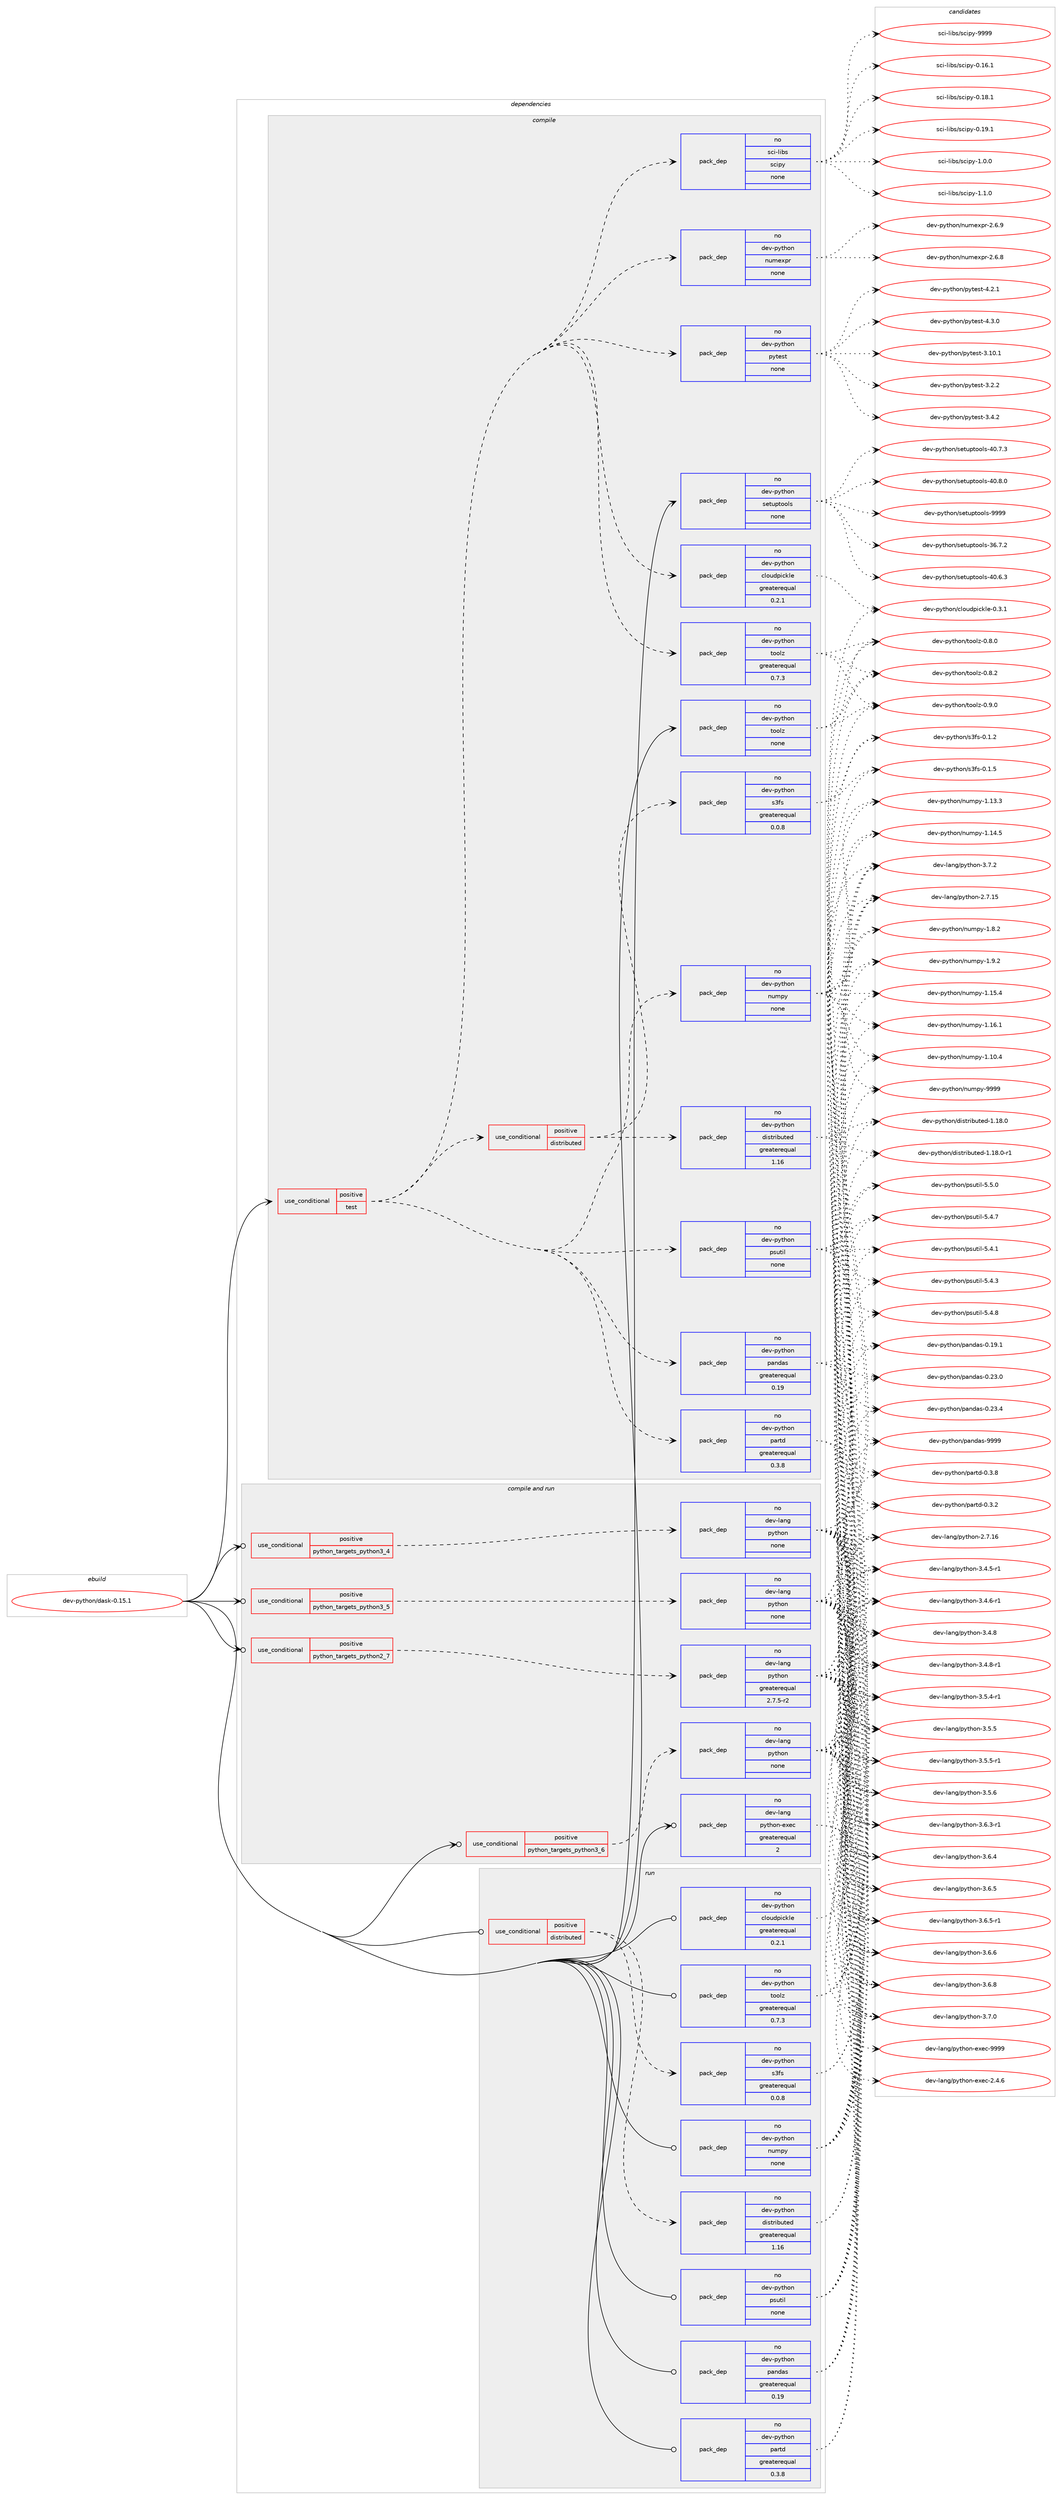 digraph prolog {

# *************
# Graph options
# *************

newrank=true;
concentrate=true;
compound=true;
graph [rankdir=LR,fontname=Helvetica,fontsize=10,ranksep=1.5];#, ranksep=2.5, nodesep=0.2];
edge  [arrowhead=vee];
node  [fontname=Helvetica,fontsize=10];

# **********
# The ebuild
# **********

subgraph cluster_leftcol {
color=gray;
rank=same;
label=<<i>ebuild</i>>;
id [label="dev-python/dask-0.15.1", color=red, width=4, href="../dev-python/dask-0.15.1.svg"];
}

# ****************
# The dependencies
# ****************

subgraph cluster_midcol {
color=gray;
label=<<i>dependencies</i>>;
subgraph cluster_compile {
fillcolor="#eeeeee";
style=filled;
label=<<i>compile</i>>;
subgraph cond373064 {
dependency1405233 [label=<<TABLE BORDER="0" CELLBORDER="1" CELLSPACING="0" CELLPADDING="4"><TR><TD ROWSPAN="3" CELLPADDING="10">use_conditional</TD></TR><TR><TD>positive</TD></TR><TR><TD>test</TD></TR></TABLE>>, shape=none, color=red];
subgraph pack1008924 {
dependency1405234 [label=<<TABLE BORDER="0" CELLBORDER="1" CELLSPACING="0" CELLPADDING="4" WIDTH="220"><TR><TD ROWSPAN="6" CELLPADDING="30">pack_dep</TD></TR><TR><TD WIDTH="110">no</TD></TR><TR><TD>dev-python</TD></TR><TR><TD>cloudpickle</TD></TR><TR><TD>greaterequal</TD></TR><TR><TD>0.2.1</TD></TR></TABLE>>, shape=none, color=blue];
}
dependency1405233:e -> dependency1405234:w [weight=20,style="dashed",arrowhead="vee"];
subgraph pack1008925 {
dependency1405235 [label=<<TABLE BORDER="0" CELLBORDER="1" CELLSPACING="0" CELLPADDING="4" WIDTH="220"><TR><TD ROWSPAN="6" CELLPADDING="30">pack_dep</TD></TR><TR><TD WIDTH="110">no</TD></TR><TR><TD>dev-python</TD></TR><TR><TD>numpy</TD></TR><TR><TD>none</TD></TR><TR><TD></TD></TR></TABLE>>, shape=none, color=blue];
}
dependency1405233:e -> dependency1405235:w [weight=20,style="dashed",arrowhead="vee"];
subgraph pack1008926 {
dependency1405236 [label=<<TABLE BORDER="0" CELLBORDER="1" CELLSPACING="0" CELLPADDING="4" WIDTH="220"><TR><TD ROWSPAN="6" CELLPADDING="30">pack_dep</TD></TR><TR><TD WIDTH="110">no</TD></TR><TR><TD>dev-python</TD></TR><TR><TD>pandas</TD></TR><TR><TD>greaterequal</TD></TR><TR><TD>0.19</TD></TR></TABLE>>, shape=none, color=blue];
}
dependency1405233:e -> dependency1405236:w [weight=20,style="dashed",arrowhead="vee"];
subgraph pack1008927 {
dependency1405237 [label=<<TABLE BORDER="0" CELLBORDER="1" CELLSPACING="0" CELLPADDING="4" WIDTH="220"><TR><TD ROWSPAN="6" CELLPADDING="30">pack_dep</TD></TR><TR><TD WIDTH="110">no</TD></TR><TR><TD>dev-python</TD></TR><TR><TD>partd</TD></TR><TR><TD>greaterequal</TD></TR><TR><TD>0.3.8</TD></TR></TABLE>>, shape=none, color=blue];
}
dependency1405233:e -> dependency1405237:w [weight=20,style="dashed",arrowhead="vee"];
subgraph pack1008928 {
dependency1405238 [label=<<TABLE BORDER="0" CELLBORDER="1" CELLSPACING="0" CELLPADDING="4" WIDTH="220"><TR><TD ROWSPAN="6" CELLPADDING="30">pack_dep</TD></TR><TR><TD WIDTH="110">no</TD></TR><TR><TD>dev-python</TD></TR><TR><TD>psutil</TD></TR><TR><TD>none</TD></TR><TR><TD></TD></TR></TABLE>>, shape=none, color=blue];
}
dependency1405233:e -> dependency1405238:w [weight=20,style="dashed",arrowhead="vee"];
subgraph pack1008929 {
dependency1405239 [label=<<TABLE BORDER="0" CELLBORDER="1" CELLSPACING="0" CELLPADDING="4" WIDTH="220"><TR><TD ROWSPAN="6" CELLPADDING="30">pack_dep</TD></TR><TR><TD WIDTH="110">no</TD></TR><TR><TD>dev-python</TD></TR><TR><TD>toolz</TD></TR><TR><TD>greaterequal</TD></TR><TR><TD>0.7.3</TD></TR></TABLE>>, shape=none, color=blue];
}
dependency1405233:e -> dependency1405239:w [weight=20,style="dashed",arrowhead="vee"];
subgraph cond373065 {
dependency1405240 [label=<<TABLE BORDER="0" CELLBORDER="1" CELLSPACING="0" CELLPADDING="4"><TR><TD ROWSPAN="3" CELLPADDING="10">use_conditional</TD></TR><TR><TD>positive</TD></TR><TR><TD>distributed</TD></TR></TABLE>>, shape=none, color=red];
subgraph pack1008930 {
dependency1405241 [label=<<TABLE BORDER="0" CELLBORDER="1" CELLSPACING="0" CELLPADDING="4" WIDTH="220"><TR><TD ROWSPAN="6" CELLPADDING="30">pack_dep</TD></TR><TR><TD WIDTH="110">no</TD></TR><TR><TD>dev-python</TD></TR><TR><TD>distributed</TD></TR><TR><TD>greaterequal</TD></TR><TR><TD>1.16</TD></TR></TABLE>>, shape=none, color=blue];
}
dependency1405240:e -> dependency1405241:w [weight=20,style="dashed",arrowhead="vee"];
subgraph pack1008931 {
dependency1405242 [label=<<TABLE BORDER="0" CELLBORDER="1" CELLSPACING="0" CELLPADDING="4" WIDTH="220"><TR><TD ROWSPAN="6" CELLPADDING="30">pack_dep</TD></TR><TR><TD WIDTH="110">no</TD></TR><TR><TD>dev-python</TD></TR><TR><TD>s3fs</TD></TR><TR><TD>greaterequal</TD></TR><TR><TD>0.0.8</TD></TR></TABLE>>, shape=none, color=blue];
}
dependency1405240:e -> dependency1405242:w [weight=20,style="dashed",arrowhead="vee"];
}
dependency1405233:e -> dependency1405240:w [weight=20,style="dashed",arrowhead="vee"];
subgraph pack1008932 {
dependency1405243 [label=<<TABLE BORDER="0" CELLBORDER="1" CELLSPACING="0" CELLPADDING="4" WIDTH="220"><TR><TD ROWSPAN="6" CELLPADDING="30">pack_dep</TD></TR><TR><TD WIDTH="110">no</TD></TR><TR><TD>dev-python</TD></TR><TR><TD>pytest</TD></TR><TR><TD>none</TD></TR><TR><TD></TD></TR></TABLE>>, shape=none, color=blue];
}
dependency1405233:e -> dependency1405243:w [weight=20,style="dashed",arrowhead="vee"];
subgraph pack1008933 {
dependency1405244 [label=<<TABLE BORDER="0" CELLBORDER="1" CELLSPACING="0" CELLPADDING="4" WIDTH="220"><TR><TD ROWSPAN="6" CELLPADDING="30">pack_dep</TD></TR><TR><TD WIDTH="110">no</TD></TR><TR><TD>dev-python</TD></TR><TR><TD>numexpr</TD></TR><TR><TD>none</TD></TR><TR><TD></TD></TR></TABLE>>, shape=none, color=blue];
}
dependency1405233:e -> dependency1405244:w [weight=20,style="dashed",arrowhead="vee"];
subgraph pack1008934 {
dependency1405245 [label=<<TABLE BORDER="0" CELLBORDER="1" CELLSPACING="0" CELLPADDING="4" WIDTH="220"><TR><TD ROWSPAN="6" CELLPADDING="30">pack_dep</TD></TR><TR><TD WIDTH="110">no</TD></TR><TR><TD>sci-libs</TD></TR><TR><TD>scipy</TD></TR><TR><TD>none</TD></TR><TR><TD></TD></TR></TABLE>>, shape=none, color=blue];
}
dependency1405233:e -> dependency1405245:w [weight=20,style="dashed",arrowhead="vee"];
}
id:e -> dependency1405233:w [weight=20,style="solid",arrowhead="vee"];
subgraph pack1008935 {
dependency1405246 [label=<<TABLE BORDER="0" CELLBORDER="1" CELLSPACING="0" CELLPADDING="4" WIDTH="220"><TR><TD ROWSPAN="6" CELLPADDING="30">pack_dep</TD></TR><TR><TD WIDTH="110">no</TD></TR><TR><TD>dev-python</TD></TR><TR><TD>setuptools</TD></TR><TR><TD>none</TD></TR><TR><TD></TD></TR></TABLE>>, shape=none, color=blue];
}
id:e -> dependency1405246:w [weight=20,style="solid",arrowhead="vee"];
subgraph pack1008936 {
dependency1405247 [label=<<TABLE BORDER="0" CELLBORDER="1" CELLSPACING="0" CELLPADDING="4" WIDTH="220"><TR><TD ROWSPAN="6" CELLPADDING="30">pack_dep</TD></TR><TR><TD WIDTH="110">no</TD></TR><TR><TD>dev-python</TD></TR><TR><TD>toolz</TD></TR><TR><TD>none</TD></TR><TR><TD></TD></TR></TABLE>>, shape=none, color=blue];
}
id:e -> dependency1405247:w [weight=20,style="solid",arrowhead="vee"];
}
subgraph cluster_compileandrun {
fillcolor="#eeeeee";
style=filled;
label=<<i>compile and run</i>>;
subgraph cond373066 {
dependency1405248 [label=<<TABLE BORDER="0" CELLBORDER="1" CELLSPACING="0" CELLPADDING="4"><TR><TD ROWSPAN="3" CELLPADDING="10">use_conditional</TD></TR><TR><TD>positive</TD></TR><TR><TD>python_targets_python2_7</TD></TR></TABLE>>, shape=none, color=red];
subgraph pack1008937 {
dependency1405249 [label=<<TABLE BORDER="0" CELLBORDER="1" CELLSPACING="0" CELLPADDING="4" WIDTH="220"><TR><TD ROWSPAN="6" CELLPADDING="30">pack_dep</TD></TR><TR><TD WIDTH="110">no</TD></TR><TR><TD>dev-lang</TD></TR><TR><TD>python</TD></TR><TR><TD>greaterequal</TD></TR><TR><TD>2.7.5-r2</TD></TR></TABLE>>, shape=none, color=blue];
}
dependency1405248:e -> dependency1405249:w [weight=20,style="dashed",arrowhead="vee"];
}
id:e -> dependency1405248:w [weight=20,style="solid",arrowhead="odotvee"];
subgraph cond373067 {
dependency1405250 [label=<<TABLE BORDER="0" CELLBORDER="1" CELLSPACING="0" CELLPADDING="4"><TR><TD ROWSPAN="3" CELLPADDING="10">use_conditional</TD></TR><TR><TD>positive</TD></TR><TR><TD>python_targets_python3_4</TD></TR></TABLE>>, shape=none, color=red];
subgraph pack1008938 {
dependency1405251 [label=<<TABLE BORDER="0" CELLBORDER="1" CELLSPACING="0" CELLPADDING="4" WIDTH="220"><TR><TD ROWSPAN="6" CELLPADDING="30">pack_dep</TD></TR><TR><TD WIDTH="110">no</TD></TR><TR><TD>dev-lang</TD></TR><TR><TD>python</TD></TR><TR><TD>none</TD></TR><TR><TD></TD></TR></TABLE>>, shape=none, color=blue];
}
dependency1405250:e -> dependency1405251:w [weight=20,style="dashed",arrowhead="vee"];
}
id:e -> dependency1405250:w [weight=20,style="solid",arrowhead="odotvee"];
subgraph cond373068 {
dependency1405252 [label=<<TABLE BORDER="0" CELLBORDER="1" CELLSPACING="0" CELLPADDING="4"><TR><TD ROWSPAN="3" CELLPADDING="10">use_conditional</TD></TR><TR><TD>positive</TD></TR><TR><TD>python_targets_python3_5</TD></TR></TABLE>>, shape=none, color=red];
subgraph pack1008939 {
dependency1405253 [label=<<TABLE BORDER="0" CELLBORDER="1" CELLSPACING="0" CELLPADDING="4" WIDTH="220"><TR><TD ROWSPAN="6" CELLPADDING="30">pack_dep</TD></TR><TR><TD WIDTH="110">no</TD></TR><TR><TD>dev-lang</TD></TR><TR><TD>python</TD></TR><TR><TD>none</TD></TR><TR><TD></TD></TR></TABLE>>, shape=none, color=blue];
}
dependency1405252:e -> dependency1405253:w [weight=20,style="dashed",arrowhead="vee"];
}
id:e -> dependency1405252:w [weight=20,style="solid",arrowhead="odotvee"];
subgraph cond373069 {
dependency1405254 [label=<<TABLE BORDER="0" CELLBORDER="1" CELLSPACING="0" CELLPADDING="4"><TR><TD ROWSPAN="3" CELLPADDING="10">use_conditional</TD></TR><TR><TD>positive</TD></TR><TR><TD>python_targets_python3_6</TD></TR></TABLE>>, shape=none, color=red];
subgraph pack1008940 {
dependency1405255 [label=<<TABLE BORDER="0" CELLBORDER="1" CELLSPACING="0" CELLPADDING="4" WIDTH="220"><TR><TD ROWSPAN="6" CELLPADDING="30">pack_dep</TD></TR><TR><TD WIDTH="110">no</TD></TR><TR><TD>dev-lang</TD></TR><TR><TD>python</TD></TR><TR><TD>none</TD></TR><TR><TD></TD></TR></TABLE>>, shape=none, color=blue];
}
dependency1405254:e -> dependency1405255:w [weight=20,style="dashed",arrowhead="vee"];
}
id:e -> dependency1405254:w [weight=20,style="solid",arrowhead="odotvee"];
subgraph pack1008941 {
dependency1405256 [label=<<TABLE BORDER="0" CELLBORDER="1" CELLSPACING="0" CELLPADDING="4" WIDTH="220"><TR><TD ROWSPAN="6" CELLPADDING="30">pack_dep</TD></TR><TR><TD WIDTH="110">no</TD></TR><TR><TD>dev-lang</TD></TR><TR><TD>python-exec</TD></TR><TR><TD>greaterequal</TD></TR><TR><TD>2</TD></TR></TABLE>>, shape=none, color=blue];
}
id:e -> dependency1405256:w [weight=20,style="solid",arrowhead="odotvee"];
}
subgraph cluster_run {
fillcolor="#eeeeee";
style=filled;
label=<<i>run</i>>;
subgraph cond373070 {
dependency1405257 [label=<<TABLE BORDER="0" CELLBORDER="1" CELLSPACING="0" CELLPADDING="4"><TR><TD ROWSPAN="3" CELLPADDING="10">use_conditional</TD></TR><TR><TD>positive</TD></TR><TR><TD>distributed</TD></TR></TABLE>>, shape=none, color=red];
subgraph pack1008942 {
dependency1405258 [label=<<TABLE BORDER="0" CELLBORDER="1" CELLSPACING="0" CELLPADDING="4" WIDTH="220"><TR><TD ROWSPAN="6" CELLPADDING="30">pack_dep</TD></TR><TR><TD WIDTH="110">no</TD></TR><TR><TD>dev-python</TD></TR><TR><TD>distributed</TD></TR><TR><TD>greaterequal</TD></TR><TR><TD>1.16</TD></TR></TABLE>>, shape=none, color=blue];
}
dependency1405257:e -> dependency1405258:w [weight=20,style="dashed",arrowhead="vee"];
subgraph pack1008943 {
dependency1405259 [label=<<TABLE BORDER="0" CELLBORDER="1" CELLSPACING="0" CELLPADDING="4" WIDTH="220"><TR><TD ROWSPAN="6" CELLPADDING="30">pack_dep</TD></TR><TR><TD WIDTH="110">no</TD></TR><TR><TD>dev-python</TD></TR><TR><TD>s3fs</TD></TR><TR><TD>greaterequal</TD></TR><TR><TD>0.0.8</TD></TR></TABLE>>, shape=none, color=blue];
}
dependency1405257:e -> dependency1405259:w [weight=20,style="dashed",arrowhead="vee"];
}
id:e -> dependency1405257:w [weight=20,style="solid",arrowhead="odot"];
subgraph pack1008944 {
dependency1405260 [label=<<TABLE BORDER="0" CELLBORDER="1" CELLSPACING="0" CELLPADDING="4" WIDTH="220"><TR><TD ROWSPAN="6" CELLPADDING="30">pack_dep</TD></TR><TR><TD WIDTH="110">no</TD></TR><TR><TD>dev-python</TD></TR><TR><TD>cloudpickle</TD></TR><TR><TD>greaterequal</TD></TR><TR><TD>0.2.1</TD></TR></TABLE>>, shape=none, color=blue];
}
id:e -> dependency1405260:w [weight=20,style="solid",arrowhead="odot"];
subgraph pack1008945 {
dependency1405261 [label=<<TABLE BORDER="0" CELLBORDER="1" CELLSPACING="0" CELLPADDING="4" WIDTH="220"><TR><TD ROWSPAN="6" CELLPADDING="30">pack_dep</TD></TR><TR><TD WIDTH="110">no</TD></TR><TR><TD>dev-python</TD></TR><TR><TD>numpy</TD></TR><TR><TD>none</TD></TR><TR><TD></TD></TR></TABLE>>, shape=none, color=blue];
}
id:e -> dependency1405261:w [weight=20,style="solid",arrowhead="odot"];
subgraph pack1008946 {
dependency1405262 [label=<<TABLE BORDER="0" CELLBORDER="1" CELLSPACING="0" CELLPADDING="4" WIDTH="220"><TR><TD ROWSPAN="6" CELLPADDING="30">pack_dep</TD></TR><TR><TD WIDTH="110">no</TD></TR><TR><TD>dev-python</TD></TR><TR><TD>pandas</TD></TR><TR><TD>greaterequal</TD></TR><TR><TD>0.19</TD></TR></TABLE>>, shape=none, color=blue];
}
id:e -> dependency1405262:w [weight=20,style="solid",arrowhead="odot"];
subgraph pack1008947 {
dependency1405263 [label=<<TABLE BORDER="0" CELLBORDER="1" CELLSPACING="0" CELLPADDING="4" WIDTH="220"><TR><TD ROWSPAN="6" CELLPADDING="30">pack_dep</TD></TR><TR><TD WIDTH="110">no</TD></TR><TR><TD>dev-python</TD></TR><TR><TD>partd</TD></TR><TR><TD>greaterequal</TD></TR><TR><TD>0.3.8</TD></TR></TABLE>>, shape=none, color=blue];
}
id:e -> dependency1405263:w [weight=20,style="solid",arrowhead="odot"];
subgraph pack1008948 {
dependency1405264 [label=<<TABLE BORDER="0" CELLBORDER="1" CELLSPACING="0" CELLPADDING="4" WIDTH="220"><TR><TD ROWSPAN="6" CELLPADDING="30">pack_dep</TD></TR><TR><TD WIDTH="110">no</TD></TR><TR><TD>dev-python</TD></TR><TR><TD>psutil</TD></TR><TR><TD>none</TD></TR><TR><TD></TD></TR></TABLE>>, shape=none, color=blue];
}
id:e -> dependency1405264:w [weight=20,style="solid",arrowhead="odot"];
subgraph pack1008949 {
dependency1405265 [label=<<TABLE BORDER="0" CELLBORDER="1" CELLSPACING="0" CELLPADDING="4" WIDTH="220"><TR><TD ROWSPAN="6" CELLPADDING="30">pack_dep</TD></TR><TR><TD WIDTH="110">no</TD></TR><TR><TD>dev-python</TD></TR><TR><TD>toolz</TD></TR><TR><TD>greaterequal</TD></TR><TR><TD>0.7.3</TD></TR></TABLE>>, shape=none, color=blue];
}
id:e -> dependency1405265:w [weight=20,style="solid",arrowhead="odot"];
}
}

# **************
# The candidates
# **************

subgraph cluster_choices {
rank=same;
color=gray;
label=<<i>candidates</i>>;

subgraph choice1008924 {
color=black;
nodesep=1;
choice10010111845112121116104111110479910811111710011210599107108101454846514649 [label="dev-python/cloudpickle-0.3.1", color=red, width=4,href="../dev-python/cloudpickle-0.3.1.svg"];
dependency1405234:e -> choice10010111845112121116104111110479910811111710011210599107108101454846514649:w [style=dotted,weight="100"];
}
subgraph choice1008925 {
color=black;
nodesep=1;
choice100101118451121211161041111104711011710911212145494649484652 [label="dev-python/numpy-1.10.4", color=red, width=4,href="../dev-python/numpy-1.10.4.svg"];
choice100101118451121211161041111104711011710911212145494649514651 [label="dev-python/numpy-1.13.3", color=red, width=4,href="../dev-python/numpy-1.13.3.svg"];
choice100101118451121211161041111104711011710911212145494649524653 [label="dev-python/numpy-1.14.5", color=red, width=4,href="../dev-python/numpy-1.14.5.svg"];
choice100101118451121211161041111104711011710911212145494649534652 [label="dev-python/numpy-1.15.4", color=red, width=4,href="../dev-python/numpy-1.15.4.svg"];
choice100101118451121211161041111104711011710911212145494649544649 [label="dev-python/numpy-1.16.1", color=red, width=4,href="../dev-python/numpy-1.16.1.svg"];
choice1001011184511212111610411111047110117109112121454946564650 [label="dev-python/numpy-1.8.2", color=red, width=4,href="../dev-python/numpy-1.8.2.svg"];
choice1001011184511212111610411111047110117109112121454946574650 [label="dev-python/numpy-1.9.2", color=red, width=4,href="../dev-python/numpy-1.9.2.svg"];
choice10010111845112121116104111110471101171091121214557575757 [label="dev-python/numpy-9999", color=red, width=4,href="../dev-python/numpy-9999.svg"];
dependency1405235:e -> choice100101118451121211161041111104711011710911212145494649484652:w [style=dotted,weight="100"];
dependency1405235:e -> choice100101118451121211161041111104711011710911212145494649514651:w [style=dotted,weight="100"];
dependency1405235:e -> choice100101118451121211161041111104711011710911212145494649524653:w [style=dotted,weight="100"];
dependency1405235:e -> choice100101118451121211161041111104711011710911212145494649534652:w [style=dotted,weight="100"];
dependency1405235:e -> choice100101118451121211161041111104711011710911212145494649544649:w [style=dotted,weight="100"];
dependency1405235:e -> choice1001011184511212111610411111047110117109112121454946564650:w [style=dotted,weight="100"];
dependency1405235:e -> choice1001011184511212111610411111047110117109112121454946574650:w [style=dotted,weight="100"];
dependency1405235:e -> choice10010111845112121116104111110471101171091121214557575757:w [style=dotted,weight="100"];
}
subgraph choice1008926 {
color=black;
nodesep=1;
choice1001011184511212111610411111047112971101009711545484649574649 [label="dev-python/pandas-0.19.1", color=red, width=4,href="../dev-python/pandas-0.19.1.svg"];
choice1001011184511212111610411111047112971101009711545484650514648 [label="dev-python/pandas-0.23.0", color=red, width=4,href="../dev-python/pandas-0.23.0.svg"];
choice1001011184511212111610411111047112971101009711545484650514652 [label="dev-python/pandas-0.23.4", color=red, width=4,href="../dev-python/pandas-0.23.4.svg"];
choice100101118451121211161041111104711297110100971154557575757 [label="dev-python/pandas-9999", color=red, width=4,href="../dev-python/pandas-9999.svg"];
dependency1405236:e -> choice1001011184511212111610411111047112971101009711545484649574649:w [style=dotted,weight="100"];
dependency1405236:e -> choice1001011184511212111610411111047112971101009711545484650514648:w [style=dotted,weight="100"];
dependency1405236:e -> choice1001011184511212111610411111047112971101009711545484650514652:w [style=dotted,weight="100"];
dependency1405236:e -> choice100101118451121211161041111104711297110100971154557575757:w [style=dotted,weight="100"];
}
subgraph choice1008927 {
color=black;
nodesep=1;
choice100101118451121211161041111104711297114116100454846514650 [label="dev-python/partd-0.3.2", color=red, width=4,href="../dev-python/partd-0.3.2.svg"];
choice100101118451121211161041111104711297114116100454846514656 [label="dev-python/partd-0.3.8", color=red, width=4,href="../dev-python/partd-0.3.8.svg"];
dependency1405237:e -> choice100101118451121211161041111104711297114116100454846514650:w [style=dotted,weight="100"];
dependency1405237:e -> choice100101118451121211161041111104711297114116100454846514656:w [style=dotted,weight="100"];
}
subgraph choice1008928 {
color=black;
nodesep=1;
choice1001011184511212111610411111047112115117116105108455346524649 [label="dev-python/psutil-5.4.1", color=red, width=4,href="../dev-python/psutil-5.4.1.svg"];
choice1001011184511212111610411111047112115117116105108455346524651 [label="dev-python/psutil-5.4.3", color=red, width=4,href="../dev-python/psutil-5.4.3.svg"];
choice1001011184511212111610411111047112115117116105108455346524655 [label="dev-python/psutil-5.4.7", color=red, width=4,href="../dev-python/psutil-5.4.7.svg"];
choice1001011184511212111610411111047112115117116105108455346524656 [label="dev-python/psutil-5.4.8", color=red, width=4,href="../dev-python/psutil-5.4.8.svg"];
choice1001011184511212111610411111047112115117116105108455346534648 [label="dev-python/psutil-5.5.0", color=red, width=4,href="../dev-python/psutil-5.5.0.svg"];
dependency1405238:e -> choice1001011184511212111610411111047112115117116105108455346524649:w [style=dotted,weight="100"];
dependency1405238:e -> choice1001011184511212111610411111047112115117116105108455346524651:w [style=dotted,weight="100"];
dependency1405238:e -> choice1001011184511212111610411111047112115117116105108455346524655:w [style=dotted,weight="100"];
dependency1405238:e -> choice1001011184511212111610411111047112115117116105108455346524656:w [style=dotted,weight="100"];
dependency1405238:e -> choice1001011184511212111610411111047112115117116105108455346534648:w [style=dotted,weight="100"];
}
subgraph choice1008929 {
color=black;
nodesep=1;
choice1001011184511212111610411111047116111111108122454846564648 [label="dev-python/toolz-0.8.0", color=red, width=4,href="../dev-python/toolz-0.8.0.svg"];
choice1001011184511212111610411111047116111111108122454846564650 [label="dev-python/toolz-0.8.2", color=red, width=4,href="../dev-python/toolz-0.8.2.svg"];
choice1001011184511212111610411111047116111111108122454846574648 [label="dev-python/toolz-0.9.0", color=red, width=4,href="../dev-python/toolz-0.9.0.svg"];
dependency1405239:e -> choice1001011184511212111610411111047116111111108122454846564648:w [style=dotted,weight="100"];
dependency1405239:e -> choice1001011184511212111610411111047116111111108122454846564650:w [style=dotted,weight="100"];
dependency1405239:e -> choice1001011184511212111610411111047116111111108122454846574648:w [style=dotted,weight="100"];
}
subgraph choice1008930 {
color=black;
nodesep=1;
choice10010111845112121116104111110471001051151161141059811711610110045494649564648 [label="dev-python/distributed-1.18.0", color=red, width=4,href="../dev-python/distributed-1.18.0.svg"];
choice100101118451121211161041111104710010511511611410598117116101100454946495646484511449 [label="dev-python/distributed-1.18.0-r1", color=red, width=4,href="../dev-python/distributed-1.18.0-r1.svg"];
dependency1405241:e -> choice10010111845112121116104111110471001051151161141059811711610110045494649564648:w [style=dotted,weight="100"];
dependency1405241:e -> choice100101118451121211161041111104710010511511611410598117116101100454946495646484511449:w [style=dotted,weight="100"];
}
subgraph choice1008931 {
color=black;
nodesep=1;
choice100101118451121211161041111104711551102115454846494650 [label="dev-python/s3fs-0.1.2", color=red, width=4,href="../dev-python/s3fs-0.1.2.svg"];
choice100101118451121211161041111104711551102115454846494653 [label="dev-python/s3fs-0.1.5", color=red, width=4,href="../dev-python/s3fs-0.1.5.svg"];
dependency1405242:e -> choice100101118451121211161041111104711551102115454846494650:w [style=dotted,weight="100"];
dependency1405242:e -> choice100101118451121211161041111104711551102115454846494653:w [style=dotted,weight="100"];
}
subgraph choice1008932 {
color=black;
nodesep=1;
choice100101118451121211161041111104711212111610111511645514649484649 [label="dev-python/pytest-3.10.1", color=red, width=4,href="../dev-python/pytest-3.10.1.svg"];
choice1001011184511212111610411111047112121116101115116455146504650 [label="dev-python/pytest-3.2.2", color=red, width=4,href="../dev-python/pytest-3.2.2.svg"];
choice1001011184511212111610411111047112121116101115116455146524650 [label="dev-python/pytest-3.4.2", color=red, width=4,href="../dev-python/pytest-3.4.2.svg"];
choice1001011184511212111610411111047112121116101115116455246504649 [label="dev-python/pytest-4.2.1", color=red, width=4,href="../dev-python/pytest-4.2.1.svg"];
choice1001011184511212111610411111047112121116101115116455246514648 [label="dev-python/pytest-4.3.0", color=red, width=4,href="../dev-python/pytest-4.3.0.svg"];
dependency1405243:e -> choice100101118451121211161041111104711212111610111511645514649484649:w [style=dotted,weight="100"];
dependency1405243:e -> choice1001011184511212111610411111047112121116101115116455146504650:w [style=dotted,weight="100"];
dependency1405243:e -> choice1001011184511212111610411111047112121116101115116455146524650:w [style=dotted,weight="100"];
dependency1405243:e -> choice1001011184511212111610411111047112121116101115116455246504649:w [style=dotted,weight="100"];
dependency1405243:e -> choice1001011184511212111610411111047112121116101115116455246514648:w [style=dotted,weight="100"];
}
subgraph choice1008933 {
color=black;
nodesep=1;
choice1001011184511212111610411111047110117109101120112114455046544656 [label="dev-python/numexpr-2.6.8", color=red, width=4,href="../dev-python/numexpr-2.6.8.svg"];
choice1001011184511212111610411111047110117109101120112114455046544657 [label="dev-python/numexpr-2.6.9", color=red, width=4,href="../dev-python/numexpr-2.6.9.svg"];
dependency1405244:e -> choice1001011184511212111610411111047110117109101120112114455046544656:w [style=dotted,weight="100"];
dependency1405244:e -> choice1001011184511212111610411111047110117109101120112114455046544657:w [style=dotted,weight="100"];
}
subgraph choice1008934 {
color=black;
nodesep=1;
choice115991054510810598115471159910511212145484649544649 [label="sci-libs/scipy-0.16.1", color=red, width=4,href="../sci-libs/scipy-0.16.1.svg"];
choice115991054510810598115471159910511212145484649564649 [label="sci-libs/scipy-0.18.1", color=red, width=4,href="../sci-libs/scipy-0.18.1.svg"];
choice115991054510810598115471159910511212145484649574649 [label="sci-libs/scipy-0.19.1", color=red, width=4,href="../sci-libs/scipy-0.19.1.svg"];
choice1159910545108105981154711599105112121454946484648 [label="sci-libs/scipy-1.0.0", color=red, width=4,href="../sci-libs/scipy-1.0.0.svg"];
choice1159910545108105981154711599105112121454946494648 [label="sci-libs/scipy-1.1.0", color=red, width=4,href="../sci-libs/scipy-1.1.0.svg"];
choice11599105451081059811547115991051121214557575757 [label="sci-libs/scipy-9999", color=red, width=4,href="../sci-libs/scipy-9999.svg"];
dependency1405245:e -> choice115991054510810598115471159910511212145484649544649:w [style=dotted,weight="100"];
dependency1405245:e -> choice115991054510810598115471159910511212145484649564649:w [style=dotted,weight="100"];
dependency1405245:e -> choice115991054510810598115471159910511212145484649574649:w [style=dotted,weight="100"];
dependency1405245:e -> choice1159910545108105981154711599105112121454946484648:w [style=dotted,weight="100"];
dependency1405245:e -> choice1159910545108105981154711599105112121454946494648:w [style=dotted,weight="100"];
dependency1405245:e -> choice11599105451081059811547115991051121214557575757:w [style=dotted,weight="100"];
}
subgraph choice1008935 {
color=black;
nodesep=1;
choice100101118451121211161041111104711510111611711211611111110811545515446554650 [label="dev-python/setuptools-36.7.2", color=red, width=4,href="../dev-python/setuptools-36.7.2.svg"];
choice100101118451121211161041111104711510111611711211611111110811545524846544651 [label="dev-python/setuptools-40.6.3", color=red, width=4,href="../dev-python/setuptools-40.6.3.svg"];
choice100101118451121211161041111104711510111611711211611111110811545524846554651 [label="dev-python/setuptools-40.7.3", color=red, width=4,href="../dev-python/setuptools-40.7.3.svg"];
choice100101118451121211161041111104711510111611711211611111110811545524846564648 [label="dev-python/setuptools-40.8.0", color=red, width=4,href="../dev-python/setuptools-40.8.0.svg"];
choice10010111845112121116104111110471151011161171121161111111081154557575757 [label="dev-python/setuptools-9999", color=red, width=4,href="../dev-python/setuptools-9999.svg"];
dependency1405246:e -> choice100101118451121211161041111104711510111611711211611111110811545515446554650:w [style=dotted,weight="100"];
dependency1405246:e -> choice100101118451121211161041111104711510111611711211611111110811545524846544651:w [style=dotted,weight="100"];
dependency1405246:e -> choice100101118451121211161041111104711510111611711211611111110811545524846554651:w [style=dotted,weight="100"];
dependency1405246:e -> choice100101118451121211161041111104711510111611711211611111110811545524846564648:w [style=dotted,weight="100"];
dependency1405246:e -> choice10010111845112121116104111110471151011161171121161111111081154557575757:w [style=dotted,weight="100"];
}
subgraph choice1008936 {
color=black;
nodesep=1;
choice1001011184511212111610411111047116111111108122454846564648 [label="dev-python/toolz-0.8.0", color=red, width=4,href="../dev-python/toolz-0.8.0.svg"];
choice1001011184511212111610411111047116111111108122454846564650 [label="dev-python/toolz-0.8.2", color=red, width=4,href="../dev-python/toolz-0.8.2.svg"];
choice1001011184511212111610411111047116111111108122454846574648 [label="dev-python/toolz-0.9.0", color=red, width=4,href="../dev-python/toolz-0.9.0.svg"];
dependency1405247:e -> choice1001011184511212111610411111047116111111108122454846564648:w [style=dotted,weight="100"];
dependency1405247:e -> choice1001011184511212111610411111047116111111108122454846564650:w [style=dotted,weight="100"];
dependency1405247:e -> choice1001011184511212111610411111047116111111108122454846574648:w [style=dotted,weight="100"];
}
subgraph choice1008937 {
color=black;
nodesep=1;
choice10010111845108971101034711212111610411111045504655464953 [label="dev-lang/python-2.7.15", color=red, width=4,href="../dev-lang/python-2.7.15.svg"];
choice10010111845108971101034711212111610411111045504655464954 [label="dev-lang/python-2.7.16", color=red, width=4,href="../dev-lang/python-2.7.16.svg"];
choice1001011184510897110103471121211161041111104551465246534511449 [label="dev-lang/python-3.4.5-r1", color=red, width=4,href="../dev-lang/python-3.4.5-r1.svg"];
choice1001011184510897110103471121211161041111104551465246544511449 [label="dev-lang/python-3.4.6-r1", color=red, width=4,href="../dev-lang/python-3.4.6-r1.svg"];
choice100101118451089711010347112121116104111110455146524656 [label="dev-lang/python-3.4.8", color=red, width=4,href="../dev-lang/python-3.4.8.svg"];
choice1001011184510897110103471121211161041111104551465246564511449 [label="dev-lang/python-3.4.8-r1", color=red, width=4,href="../dev-lang/python-3.4.8-r1.svg"];
choice1001011184510897110103471121211161041111104551465346524511449 [label="dev-lang/python-3.5.4-r1", color=red, width=4,href="../dev-lang/python-3.5.4-r1.svg"];
choice100101118451089711010347112121116104111110455146534653 [label="dev-lang/python-3.5.5", color=red, width=4,href="../dev-lang/python-3.5.5.svg"];
choice1001011184510897110103471121211161041111104551465346534511449 [label="dev-lang/python-3.5.5-r1", color=red, width=4,href="../dev-lang/python-3.5.5-r1.svg"];
choice100101118451089711010347112121116104111110455146534654 [label="dev-lang/python-3.5.6", color=red, width=4,href="../dev-lang/python-3.5.6.svg"];
choice1001011184510897110103471121211161041111104551465446514511449 [label="dev-lang/python-3.6.3-r1", color=red, width=4,href="../dev-lang/python-3.6.3-r1.svg"];
choice100101118451089711010347112121116104111110455146544652 [label="dev-lang/python-3.6.4", color=red, width=4,href="../dev-lang/python-3.6.4.svg"];
choice100101118451089711010347112121116104111110455146544653 [label="dev-lang/python-3.6.5", color=red, width=4,href="../dev-lang/python-3.6.5.svg"];
choice1001011184510897110103471121211161041111104551465446534511449 [label="dev-lang/python-3.6.5-r1", color=red, width=4,href="../dev-lang/python-3.6.5-r1.svg"];
choice100101118451089711010347112121116104111110455146544654 [label="dev-lang/python-3.6.6", color=red, width=4,href="../dev-lang/python-3.6.6.svg"];
choice100101118451089711010347112121116104111110455146544656 [label="dev-lang/python-3.6.8", color=red, width=4,href="../dev-lang/python-3.6.8.svg"];
choice100101118451089711010347112121116104111110455146554648 [label="dev-lang/python-3.7.0", color=red, width=4,href="../dev-lang/python-3.7.0.svg"];
choice100101118451089711010347112121116104111110455146554650 [label="dev-lang/python-3.7.2", color=red, width=4,href="../dev-lang/python-3.7.2.svg"];
dependency1405249:e -> choice10010111845108971101034711212111610411111045504655464953:w [style=dotted,weight="100"];
dependency1405249:e -> choice10010111845108971101034711212111610411111045504655464954:w [style=dotted,weight="100"];
dependency1405249:e -> choice1001011184510897110103471121211161041111104551465246534511449:w [style=dotted,weight="100"];
dependency1405249:e -> choice1001011184510897110103471121211161041111104551465246544511449:w [style=dotted,weight="100"];
dependency1405249:e -> choice100101118451089711010347112121116104111110455146524656:w [style=dotted,weight="100"];
dependency1405249:e -> choice1001011184510897110103471121211161041111104551465246564511449:w [style=dotted,weight="100"];
dependency1405249:e -> choice1001011184510897110103471121211161041111104551465346524511449:w [style=dotted,weight="100"];
dependency1405249:e -> choice100101118451089711010347112121116104111110455146534653:w [style=dotted,weight="100"];
dependency1405249:e -> choice1001011184510897110103471121211161041111104551465346534511449:w [style=dotted,weight="100"];
dependency1405249:e -> choice100101118451089711010347112121116104111110455146534654:w [style=dotted,weight="100"];
dependency1405249:e -> choice1001011184510897110103471121211161041111104551465446514511449:w [style=dotted,weight="100"];
dependency1405249:e -> choice100101118451089711010347112121116104111110455146544652:w [style=dotted,weight="100"];
dependency1405249:e -> choice100101118451089711010347112121116104111110455146544653:w [style=dotted,weight="100"];
dependency1405249:e -> choice1001011184510897110103471121211161041111104551465446534511449:w [style=dotted,weight="100"];
dependency1405249:e -> choice100101118451089711010347112121116104111110455146544654:w [style=dotted,weight="100"];
dependency1405249:e -> choice100101118451089711010347112121116104111110455146544656:w [style=dotted,weight="100"];
dependency1405249:e -> choice100101118451089711010347112121116104111110455146554648:w [style=dotted,weight="100"];
dependency1405249:e -> choice100101118451089711010347112121116104111110455146554650:w [style=dotted,weight="100"];
}
subgraph choice1008938 {
color=black;
nodesep=1;
choice10010111845108971101034711212111610411111045504655464953 [label="dev-lang/python-2.7.15", color=red, width=4,href="../dev-lang/python-2.7.15.svg"];
choice10010111845108971101034711212111610411111045504655464954 [label="dev-lang/python-2.7.16", color=red, width=4,href="../dev-lang/python-2.7.16.svg"];
choice1001011184510897110103471121211161041111104551465246534511449 [label="dev-lang/python-3.4.5-r1", color=red, width=4,href="../dev-lang/python-3.4.5-r1.svg"];
choice1001011184510897110103471121211161041111104551465246544511449 [label="dev-lang/python-3.4.6-r1", color=red, width=4,href="../dev-lang/python-3.4.6-r1.svg"];
choice100101118451089711010347112121116104111110455146524656 [label="dev-lang/python-3.4.8", color=red, width=4,href="../dev-lang/python-3.4.8.svg"];
choice1001011184510897110103471121211161041111104551465246564511449 [label="dev-lang/python-3.4.8-r1", color=red, width=4,href="../dev-lang/python-3.4.8-r1.svg"];
choice1001011184510897110103471121211161041111104551465346524511449 [label="dev-lang/python-3.5.4-r1", color=red, width=4,href="../dev-lang/python-3.5.4-r1.svg"];
choice100101118451089711010347112121116104111110455146534653 [label="dev-lang/python-3.5.5", color=red, width=4,href="../dev-lang/python-3.5.5.svg"];
choice1001011184510897110103471121211161041111104551465346534511449 [label="dev-lang/python-3.5.5-r1", color=red, width=4,href="../dev-lang/python-3.5.5-r1.svg"];
choice100101118451089711010347112121116104111110455146534654 [label="dev-lang/python-3.5.6", color=red, width=4,href="../dev-lang/python-3.5.6.svg"];
choice1001011184510897110103471121211161041111104551465446514511449 [label="dev-lang/python-3.6.3-r1", color=red, width=4,href="../dev-lang/python-3.6.3-r1.svg"];
choice100101118451089711010347112121116104111110455146544652 [label="dev-lang/python-3.6.4", color=red, width=4,href="../dev-lang/python-3.6.4.svg"];
choice100101118451089711010347112121116104111110455146544653 [label="dev-lang/python-3.6.5", color=red, width=4,href="../dev-lang/python-3.6.5.svg"];
choice1001011184510897110103471121211161041111104551465446534511449 [label="dev-lang/python-3.6.5-r1", color=red, width=4,href="../dev-lang/python-3.6.5-r1.svg"];
choice100101118451089711010347112121116104111110455146544654 [label="dev-lang/python-3.6.6", color=red, width=4,href="../dev-lang/python-3.6.6.svg"];
choice100101118451089711010347112121116104111110455146544656 [label="dev-lang/python-3.6.8", color=red, width=4,href="../dev-lang/python-3.6.8.svg"];
choice100101118451089711010347112121116104111110455146554648 [label="dev-lang/python-3.7.0", color=red, width=4,href="../dev-lang/python-3.7.0.svg"];
choice100101118451089711010347112121116104111110455146554650 [label="dev-lang/python-3.7.2", color=red, width=4,href="../dev-lang/python-3.7.2.svg"];
dependency1405251:e -> choice10010111845108971101034711212111610411111045504655464953:w [style=dotted,weight="100"];
dependency1405251:e -> choice10010111845108971101034711212111610411111045504655464954:w [style=dotted,weight="100"];
dependency1405251:e -> choice1001011184510897110103471121211161041111104551465246534511449:w [style=dotted,weight="100"];
dependency1405251:e -> choice1001011184510897110103471121211161041111104551465246544511449:w [style=dotted,weight="100"];
dependency1405251:e -> choice100101118451089711010347112121116104111110455146524656:w [style=dotted,weight="100"];
dependency1405251:e -> choice1001011184510897110103471121211161041111104551465246564511449:w [style=dotted,weight="100"];
dependency1405251:e -> choice1001011184510897110103471121211161041111104551465346524511449:w [style=dotted,weight="100"];
dependency1405251:e -> choice100101118451089711010347112121116104111110455146534653:w [style=dotted,weight="100"];
dependency1405251:e -> choice1001011184510897110103471121211161041111104551465346534511449:w [style=dotted,weight="100"];
dependency1405251:e -> choice100101118451089711010347112121116104111110455146534654:w [style=dotted,weight="100"];
dependency1405251:e -> choice1001011184510897110103471121211161041111104551465446514511449:w [style=dotted,weight="100"];
dependency1405251:e -> choice100101118451089711010347112121116104111110455146544652:w [style=dotted,weight="100"];
dependency1405251:e -> choice100101118451089711010347112121116104111110455146544653:w [style=dotted,weight="100"];
dependency1405251:e -> choice1001011184510897110103471121211161041111104551465446534511449:w [style=dotted,weight="100"];
dependency1405251:e -> choice100101118451089711010347112121116104111110455146544654:w [style=dotted,weight="100"];
dependency1405251:e -> choice100101118451089711010347112121116104111110455146544656:w [style=dotted,weight="100"];
dependency1405251:e -> choice100101118451089711010347112121116104111110455146554648:w [style=dotted,weight="100"];
dependency1405251:e -> choice100101118451089711010347112121116104111110455146554650:w [style=dotted,weight="100"];
}
subgraph choice1008939 {
color=black;
nodesep=1;
choice10010111845108971101034711212111610411111045504655464953 [label="dev-lang/python-2.7.15", color=red, width=4,href="../dev-lang/python-2.7.15.svg"];
choice10010111845108971101034711212111610411111045504655464954 [label="dev-lang/python-2.7.16", color=red, width=4,href="../dev-lang/python-2.7.16.svg"];
choice1001011184510897110103471121211161041111104551465246534511449 [label="dev-lang/python-3.4.5-r1", color=red, width=4,href="../dev-lang/python-3.4.5-r1.svg"];
choice1001011184510897110103471121211161041111104551465246544511449 [label="dev-lang/python-3.4.6-r1", color=red, width=4,href="../dev-lang/python-3.4.6-r1.svg"];
choice100101118451089711010347112121116104111110455146524656 [label="dev-lang/python-3.4.8", color=red, width=4,href="../dev-lang/python-3.4.8.svg"];
choice1001011184510897110103471121211161041111104551465246564511449 [label="dev-lang/python-3.4.8-r1", color=red, width=4,href="../dev-lang/python-3.4.8-r1.svg"];
choice1001011184510897110103471121211161041111104551465346524511449 [label="dev-lang/python-3.5.4-r1", color=red, width=4,href="../dev-lang/python-3.5.4-r1.svg"];
choice100101118451089711010347112121116104111110455146534653 [label="dev-lang/python-3.5.5", color=red, width=4,href="../dev-lang/python-3.5.5.svg"];
choice1001011184510897110103471121211161041111104551465346534511449 [label="dev-lang/python-3.5.5-r1", color=red, width=4,href="../dev-lang/python-3.5.5-r1.svg"];
choice100101118451089711010347112121116104111110455146534654 [label="dev-lang/python-3.5.6", color=red, width=4,href="../dev-lang/python-3.5.6.svg"];
choice1001011184510897110103471121211161041111104551465446514511449 [label="dev-lang/python-3.6.3-r1", color=red, width=4,href="../dev-lang/python-3.6.3-r1.svg"];
choice100101118451089711010347112121116104111110455146544652 [label="dev-lang/python-3.6.4", color=red, width=4,href="../dev-lang/python-3.6.4.svg"];
choice100101118451089711010347112121116104111110455146544653 [label="dev-lang/python-3.6.5", color=red, width=4,href="../dev-lang/python-3.6.5.svg"];
choice1001011184510897110103471121211161041111104551465446534511449 [label="dev-lang/python-3.6.5-r1", color=red, width=4,href="../dev-lang/python-3.6.5-r1.svg"];
choice100101118451089711010347112121116104111110455146544654 [label="dev-lang/python-3.6.6", color=red, width=4,href="../dev-lang/python-3.6.6.svg"];
choice100101118451089711010347112121116104111110455146544656 [label="dev-lang/python-3.6.8", color=red, width=4,href="../dev-lang/python-3.6.8.svg"];
choice100101118451089711010347112121116104111110455146554648 [label="dev-lang/python-3.7.0", color=red, width=4,href="../dev-lang/python-3.7.0.svg"];
choice100101118451089711010347112121116104111110455146554650 [label="dev-lang/python-3.7.2", color=red, width=4,href="../dev-lang/python-3.7.2.svg"];
dependency1405253:e -> choice10010111845108971101034711212111610411111045504655464953:w [style=dotted,weight="100"];
dependency1405253:e -> choice10010111845108971101034711212111610411111045504655464954:w [style=dotted,weight="100"];
dependency1405253:e -> choice1001011184510897110103471121211161041111104551465246534511449:w [style=dotted,weight="100"];
dependency1405253:e -> choice1001011184510897110103471121211161041111104551465246544511449:w [style=dotted,weight="100"];
dependency1405253:e -> choice100101118451089711010347112121116104111110455146524656:w [style=dotted,weight="100"];
dependency1405253:e -> choice1001011184510897110103471121211161041111104551465246564511449:w [style=dotted,weight="100"];
dependency1405253:e -> choice1001011184510897110103471121211161041111104551465346524511449:w [style=dotted,weight="100"];
dependency1405253:e -> choice100101118451089711010347112121116104111110455146534653:w [style=dotted,weight="100"];
dependency1405253:e -> choice1001011184510897110103471121211161041111104551465346534511449:w [style=dotted,weight="100"];
dependency1405253:e -> choice100101118451089711010347112121116104111110455146534654:w [style=dotted,weight="100"];
dependency1405253:e -> choice1001011184510897110103471121211161041111104551465446514511449:w [style=dotted,weight="100"];
dependency1405253:e -> choice100101118451089711010347112121116104111110455146544652:w [style=dotted,weight="100"];
dependency1405253:e -> choice100101118451089711010347112121116104111110455146544653:w [style=dotted,weight="100"];
dependency1405253:e -> choice1001011184510897110103471121211161041111104551465446534511449:w [style=dotted,weight="100"];
dependency1405253:e -> choice100101118451089711010347112121116104111110455146544654:w [style=dotted,weight="100"];
dependency1405253:e -> choice100101118451089711010347112121116104111110455146544656:w [style=dotted,weight="100"];
dependency1405253:e -> choice100101118451089711010347112121116104111110455146554648:w [style=dotted,weight="100"];
dependency1405253:e -> choice100101118451089711010347112121116104111110455146554650:w [style=dotted,weight="100"];
}
subgraph choice1008940 {
color=black;
nodesep=1;
choice10010111845108971101034711212111610411111045504655464953 [label="dev-lang/python-2.7.15", color=red, width=4,href="../dev-lang/python-2.7.15.svg"];
choice10010111845108971101034711212111610411111045504655464954 [label="dev-lang/python-2.7.16", color=red, width=4,href="../dev-lang/python-2.7.16.svg"];
choice1001011184510897110103471121211161041111104551465246534511449 [label="dev-lang/python-3.4.5-r1", color=red, width=4,href="../dev-lang/python-3.4.5-r1.svg"];
choice1001011184510897110103471121211161041111104551465246544511449 [label="dev-lang/python-3.4.6-r1", color=red, width=4,href="../dev-lang/python-3.4.6-r1.svg"];
choice100101118451089711010347112121116104111110455146524656 [label="dev-lang/python-3.4.8", color=red, width=4,href="../dev-lang/python-3.4.8.svg"];
choice1001011184510897110103471121211161041111104551465246564511449 [label="dev-lang/python-3.4.8-r1", color=red, width=4,href="../dev-lang/python-3.4.8-r1.svg"];
choice1001011184510897110103471121211161041111104551465346524511449 [label="dev-lang/python-3.5.4-r1", color=red, width=4,href="../dev-lang/python-3.5.4-r1.svg"];
choice100101118451089711010347112121116104111110455146534653 [label="dev-lang/python-3.5.5", color=red, width=4,href="../dev-lang/python-3.5.5.svg"];
choice1001011184510897110103471121211161041111104551465346534511449 [label="dev-lang/python-3.5.5-r1", color=red, width=4,href="../dev-lang/python-3.5.5-r1.svg"];
choice100101118451089711010347112121116104111110455146534654 [label="dev-lang/python-3.5.6", color=red, width=4,href="../dev-lang/python-3.5.6.svg"];
choice1001011184510897110103471121211161041111104551465446514511449 [label="dev-lang/python-3.6.3-r1", color=red, width=4,href="../dev-lang/python-3.6.3-r1.svg"];
choice100101118451089711010347112121116104111110455146544652 [label="dev-lang/python-3.6.4", color=red, width=4,href="../dev-lang/python-3.6.4.svg"];
choice100101118451089711010347112121116104111110455146544653 [label="dev-lang/python-3.6.5", color=red, width=4,href="../dev-lang/python-3.6.5.svg"];
choice1001011184510897110103471121211161041111104551465446534511449 [label="dev-lang/python-3.6.5-r1", color=red, width=4,href="../dev-lang/python-3.6.5-r1.svg"];
choice100101118451089711010347112121116104111110455146544654 [label="dev-lang/python-3.6.6", color=red, width=4,href="../dev-lang/python-3.6.6.svg"];
choice100101118451089711010347112121116104111110455146544656 [label="dev-lang/python-3.6.8", color=red, width=4,href="../dev-lang/python-3.6.8.svg"];
choice100101118451089711010347112121116104111110455146554648 [label="dev-lang/python-3.7.0", color=red, width=4,href="../dev-lang/python-3.7.0.svg"];
choice100101118451089711010347112121116104111110455146554650 [label="dev-lang/python-3.7.2", color=red, width=4,href="../dev-lang/python-3.7.2.svg"];
dependency1405255:e -> choice10010111845108971101034711212111610411111045504655464953:w [style=dotted,weight="100"];
dependency1405255:e -> choice10010111845108971101034711212111610411111045504655464954:w [style=dotted,weight="100"];
dependency1405255:e -> choice1001011184510897110103471121211161041111104551465246534511449:w [style=dotted,weight="100"];
dependency1405255:e -> choice1001011184510897110103471121211161041111104551465246544511449:w [style=dotted,weight="100"];
dependency1405255:e -> choice100101118451089711010347112121116104111110455146524656:w [style=dotted,weight="100"];
dependency1405255:e -> choice1001011184510897110103471121211161041111104551465246564511449:w [style=dotted,weight="100"];
dependency1405255:e -> choice1001011184510897110103471121211161041111104551465346524511449:w [style=dotted,weight="100"];
dependency1405255:e -> choice100101118451089711010347112121116104111110455146534653:w [style=dotted,weight="100"];
dependency1405255:e -> choice1001011184510897110103471121211161041111104551465346534511449:w [style=dotted,weight="100"];
dependency1405255:e -> choice100101118451089711010347112121116104111110455146534654:w [style=dotted,weight="100"];
dependency1405255:e -> choice1001011184510897110103471121211161041111104551465446514511449:w [style=dotted,weight="100"];
dependency1405255:e -> choice100101118451089711010347112121116104111110455146544652:w [style=dotted,weight="100"];
dependency1405255:e -> choice100101118451089711010347112121116104111110455146544653:w [style=dotted,weight="100"];
dependency1405255:e -> choice1001011184510897110103471121211161041111104551465446534511449:w [style=dotted,weight="100"];
dependency1405255:e -> choice100101118451089711010347112121116104111110455146544654:w [style=dotted,weight="100"];
dependency1405255:e -> choice100101118451089711010347112121116104111110455146544656:w [style=dotted,weight="100"];
dependency1405255:e -> choice100101118451089711010347112121116104111110455146554648:w [style=dotted,weight="100"];
dependency1405255:e -> choice100101118451089711010347112121116104111110455146554650:w [style=dotted,weight="100"];
}
subgraph choice1008941 {
color=black;
nodesep=1;
choice1001011184510897110103471121211161041111104510112010199455046524654 [label="dev-lang/python-exec-2.4.6", color=red, width=4,href="../dev-lang/python-exec-2.4.6.svg"];
choice10010111845108971101034711212111610411111045101120101994557575757 [label="dev-lang/python-exec-9999", color=red, width=4,href="../dev-lang/python-exec-9999.svg"];
dependency1405256:e -> choice1001011184510897110103471121211161041111104510112010199455046524654:w [style=dotted,weight="100"];
dependency1405256:e -> choice10010111845108971101034711212111610411111045101120101994557575757:w [style=dotted,weight="100"];
}
subgraph choice1008942 {
color=black;
nodesep=1;
choice10010111845112121116104111110471001051151161141059811711610110045494649564648 [label="dev-python/distributed-1.18.0", color=red, width=4,href="../dev-python/distributed-1.18.0.svg"];
choice100101118451121211161041111104710010511511611410598117116101100454946495646484511449 [label="dev-python/distributed-1.18.0-r1", color=red, width=4,href="../dev-python/distributed-1.18.0-r1.svg"];
dependency1405258:e -> choice10010111845112121116104111110471001051151161141059811711610110045494649564648:w [style=dotted,weight="100"];
dependency1405258:e -> choice100101118451121211161041111104710010511511611410598117116101100454946495646484511449:w [style=dotted,weight="100"];
}
subgraph choice1008943 {
color=black;
nodesep=1;
choice100101118451121211161041111104711551102115454846494650 [label="dev-python/s3fs-0.1.2", color=red, width=4,href="../dev-python/s3fs-0.1.2.svg"];
choice100101118451121211161041111104711551102115454846494653 [label="dev-python/s3fs-0.1.5", color=red, width=4,href="../dev-python/s3fs-0.1.5.svg"];
dependency1405259:e -> choice100101118451121211161041111104711551102115454846494650:w [style=dotted,weight="100"];
dependency1405259:e -> choice100101118451121211161041111104711551102115454846494653:w [style=dotted,weight="100"];
}
subgraph choice1008944 {
color=black;
nodesep=1;
choice10010111845112121116104111110479910811111710011210599107108101454846514649 [label="dev-python/cloudpickle-0.3.1", color=red, width=4,href="../dev-python/cloudpickle-0.3.1.svg"];
dependency1405260:e -> choice10010111845112121116104111110479910811111710011210599107108101454846514649:w [style=dotted,weight="100"];
}
subgraph choice1008945 {
color=black;
nodesep=1;
choice100101118451121211161041111104711011710911212145494649484652 [label="dev-python/numpy-1.10.4", color=red, width=4,href="../dev-python/numpy-1.10.4.svg"];
choice100101118451121211161041111104711011710911212145494649514651 [label="dev-python/numpy-1.13.3", color=red, width=4,href="../dev-python/numpy-1.13.3.svg"];
choice100101118451121211161041111104711011710911212145494649524653 [label="dev-python/numpy-1.14.5", color=red, width=4,href="../dev-python/numpy-1.14.5.svg"];
choice100101118451121211161041111104711011710911212145494649534652 [label="dev-python/numpy-1.15.4", color=red, width=4,href="../dev-python/numpy-1.15.4.svg"];
choice100101118451121211161041111104711011710911212145494649544649 [label="dev-python/numpy-1.16.1", color=red, width=4,href="../dev-python/numpy-1.16.1.svg"];
choice1001011184511212111610411111047110117109112121454946564650 [label="dev-python/numpy-1.8.2", color=red, width=4,href="../dev-python/numpy-1.8.2.svg"];
choice1001011184511212111610411111047110117109112121454946574650 [label="dev-python/numpy-1.9.2", color=red, width=4,href="../dev-python/numpy-1.9.2.svg"];
choice10010111845112121116104111110471101171091121214557575757 [label="dev-python/numpy-9999", color=red, width=4,href="../dev-python/numpy-9999.svg"];
dependency1405261:e -> choice100101118451121211161041111104711011710911212145494649484652:w [style=dotted,weight="100"];
dependency1405261:e -> choice100101118451121211161041111104711011710911212145494649514651:w [style=dotted,weight="100"];
dependency1405261:e -> choice100101118451121211161041111104711011710911212145494649524653:w [style=dotted,weight="100"];
dependency1405261:e -> choice100101118451121211161041111104711011710911212145494649534652:w [style=dotted,weight="100"];
dependency1405261:e -> choice100101118451121211161041111104711011710911212145494649544649:w [style=dotted,weight="100"];
dependency1405261:e -> choice1001011184511212111610411111047110117109112121454946564650:w [style=dotted,weight="100"];
dependency1405261:e -> choice1001011184511212111610411111047110117109112121454946574650:w [style=dotted,weight="100"];
dependency1405261:e -> choice10010111845112121116104111110471101171091121214557575757:w [style=dotted,weight="100"];
}
subgraph choice1008946 {
color=black;
nodesep=1;
choice1001011184511212111610411111047112971101009711545484649574649 [label="dev-python/pandas-0.19.1", color=red, width=4,href="../dev-python/pandas-0.19.1.svg"];
choice1001011184511212111610411111047112971101009711545484650514648 [label="dev-python/pandas-0.23.0", color=red, width=4,href="../dev-python/pandas-0.23.0.svg"];
choice1001011184511212111610411111047112971101009711545484650514652 [label="dev-python/pandas-0.23.4", color=red, width=4,href="../dev-python/pandas-0.23.4.svg"];
choice100101118451121211161041111104711297110100971154557575757 [label="dev-python/pandas-9999", color=red, width=4,href="../dev-python/pandas-9999.svg"];
dependency1405262:e -> choice1001011184511212111610411111047112971101009711545484649574649:w [style=dotted,weight="100"];
dependency1405262:e -> choice1001011184511212111610411111047112971101009711545484650514648:w [style=dotted,weight="100"];
dependency1405262:e -> choice1001011184511212111610411111047112971101009711545484650514652:w [style=dotted,weight="100"];
dependency1405262:e -> choice100101118451121211161041111104711297110100971154557575757:w [style=dotted,weight="100"];
}
subgraph choice1008947 {
color=black;
nodesep=1;
choice100101118451121211161041111104711297114116100454846514650 [label="dev-python/partd-0.3.2", color=red, width=4,href="../dev-python/partd-0.3.2.svg"];
choice100101118451121211161041111104711297114116100454846514656 [label="dev-python/partd-0.3.8", color=red, width=4,href="../dev-python/partd-0.3.8.svg"];
dependency1405263:e -> choice100101118451121211161041111104711297114116100454846514650:w [style=dotted,weight="100"];
dependency1405263:e -> choice100101118451121211161041111104711297114116100454846514656:w [style=dotted,weight="100"];
}
subgraph choice1008948 {
color=black;
nodesep=1;
choice1001011184511212111610411111047112115117116105108455346524649 [label="dev-python/psutil-5.4.1", color=red, width=4,href="../dev-python/psutil-5.4.1.svg"];
choice1001011184511212111610411111047112115117116105108455346524651 [label="dev-python/psutil-5.4.3", color=red, width=4,href="../dev-python/psutil-5.4.3.svg"];
choice1001011184511212111610411111047112115117116105108455346524655 [label="dev-python/psutil-5.4.7", color=red, width=4,href="../dev-python/psutil-5.4.7.svg"];
choice1001011184511212111610411111047112115117116105108455346524656 [label="dev-python/psutil-5.4.8", color=red, width=4,href="../dev-python/psutil-5.4.8.svg"];
choice1001011184511212111610411111047112115117116105108455346534648 [label="dev-python/psutil-5.5.0", color=red, width=4,href="../dev-python/psutil-5.5.0.svg"];
dependency1405264:e -> choice1001011184511212111610411111047112115117116105108455346524649:w [style=dotted,weight="100"];
dependency1405264:e -> choice1001011184511212111610411111047112115117116105108455346524651:w [style=dotted,weight="100"];
dependency1405264:e -> choice1001011184511212111610411111047112115117116105108455346524655:w [style=dotted,weight="100"];
dependency1405264:e -> choice1001011184511212111610411111047112115117116105108455346524656:w [style=dotted,weight="100"];
dependency1405264:e -> choice1001011184511212111610411111047112115117116105108455346534648:w [style=dotted,weight="100"];
}
subgraph choice1008949 {
color=black;
nodesep=1;
choice1001011184511212111610411111047116111111108122454846564648 [label="dev-python/toolz-0.8.0", color=red, width=4,href="../dev-python/toolz-0.8.0.svg"];
choice1001011184511212111610411111047116111111108122454846564650 [label="dev-python/toolz-0.8.2", color=red, width=4,href="../dev-python/toolz-0.8.2.svg"];
choice1001011184511212111610411111047116111111108122454846574648 [label="dev-python/toolz-0.9.0", color=red, width=4,href="../dev-python/toolz-0.9.0.svg"];
dependency1405265:e -> choice1001011184511212111610411111047116111111108122454846564648:w [style=dotted,weight="100"];
dependency1405265:e -> choice1001011184511212111610411111047116111111108122454846564650:w [style=dotted,weight="100"];
dependency1405265:e -> choice1001011184511212111610411111047116111111108122454846574648:w [style=dotted,weight="100"];
}
}

}
